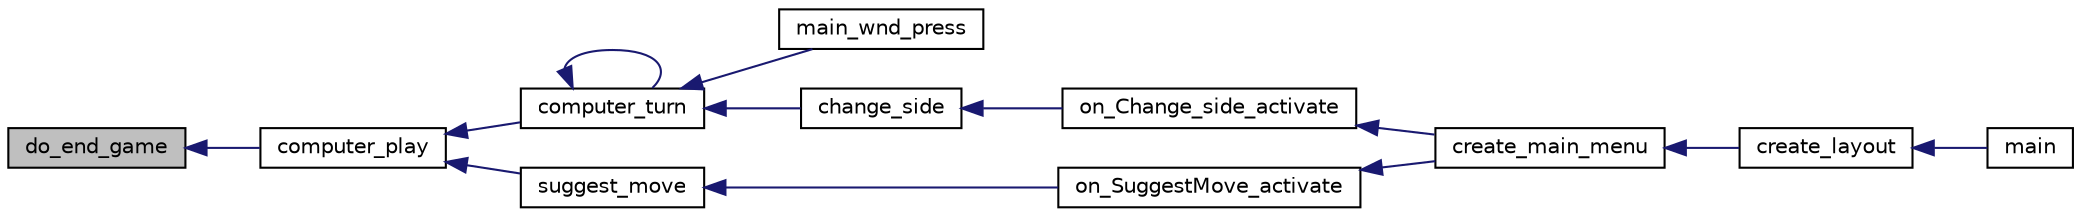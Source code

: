 digraph "do_end_game"
{
  edge [fontname="Helvetica",fontsize="10",labelfontname="Helvetica",labelfontsize="10"];
  node [fontname="Helvetica",fontsize="10",shape=record];
  rankdir="LR";
  Node1 [label="do_end_game",height=0.2,width=0.4,color="black", fillcolor="grey75", style="filled", fontcolor="black"];
  Node1 -> Node2 [dir="back",color="midnightblue",fontsize="10",style="solid",fontname="Helvetica"];
  Node2 [label="computer_play",height=0.2,width=0.4,color="black", fillcolor="white", style="filled",URL="$play_8h.html#a532ee1d69e4607ff37f5bba170367090",tooltip="TBD. "];
  Node2 -> Node3 [dir="back",color="midnightblue",fontsize="10",style="solid",fontname="Helvetica"];
  Node3 [label="computer_turn",height=0.2,width=0.4,color="black", fillcolor="white", style="filled",URL="$play_8h.html#a17abcf9afd0b549b7b3096b54c434215",tooltip="TBD. "];
  Node3 -> Node4 [dir="back",color="midnightblue",fontsize="10",style="solid",fontname="Helvetica"];
  Node4 [label="main_wnd_press",height=0.2,width=0.4,color="black", fillcolor="white", style="filled",URL="$play_8h.html#a895d9a56d328170d4e562ca75b3c1149",tooltip="TBD. "];
  Node3 -> Node3 [dir="back",color="midnightblue",fontsize="10",style="solid",fontname="Helvetica"];
  Node3 -> Node5 [dir="back",color="midnightblue",fontsize="10",style="solid",fontname="Helvetica"];
  Node5 [label="change_side",height=0.2,width=0.4,color="black", fillcolor="white", style="filled",URL="$play_8h.html#a757ee62eb84c6fa1c94ae70fff642908",tooltip="TBD. "];
  Node5 -> Node6 [dir="back",color="midnightblue",fontsize="10",style="solid",fontname="Helvetica"];
  Node6 [label="on_Change_side_activate",height=0.2,width=0.4,color="black", fillcolor="white", style="filled",URL="$menu_8h.html#adaa6cb2e2cabbbc530056e59198d6f28",tooltip="TBD. "];
  Node6 -> Node7 [dir="back",color="midnightblue",fontsize="10",style="solid",fontname="Helvetica"];
  Node7 [label="create_main_menu",height=0.2,width=0.4,color="black", fillcolor="white", style="filled",URL="$menu_8h.html#a471cbcec6dc5a836f99b73a197689dc4",tooltip="TBD. "];
  Node7 -> Node8 [dir="back",color="midnightblue",fontsize="10",style="solid",fontname="Helvetica"];
  Node8 [label="create_layout",height=0.2,width=0.4,color="black", fillcolor="white", style="filled",URL="$layout_8h.html#a9a4304455cc3d031bef15c71213dc340",tooltip="TBD. "];
  Node8 -> Node9 [dir="back",color="midnightblue",fontsize="10",style="solid",fontname="Helvetica"];
  Node9 [label="main",height=0.2,width=0.4,color="black", fillcolor="white", style="filled",URL="$atilo_8h.html#a0ddf1224851353fc92bfbff6f499fa97",tooltip="TBD. "];
  Node2 -> Node10 [dir="back",color="midnightblue",fontsize="10",style="solid",fontname="Helvetica"];
  Node10 [label="suggest_move",height=0.2,width=0.4,color="black", fillcolor="white", style="filled",URL="$play_8h.html#a7b91e50ab5d9714c51a8a998c044d09b",tooltip="TBD. "];
  Node10 -> Node11 [dir="back",color="midnightblue",fontsize="10",style="solid",fontname="Helvetica"];
  Node11 [label="on_SuggestMove_activate",height=0.2,width=0.4,color="black", fillcolor="white", style="filled",URL="$menu_8h.html#a6cd03b800760984c01ff27debfff45b0",tooltip="TBD. "];
  Node11 -> Node7 [dir="back",color="midnightblue",fontsize="10",style="solid",fontname="Helvetica"];
}
